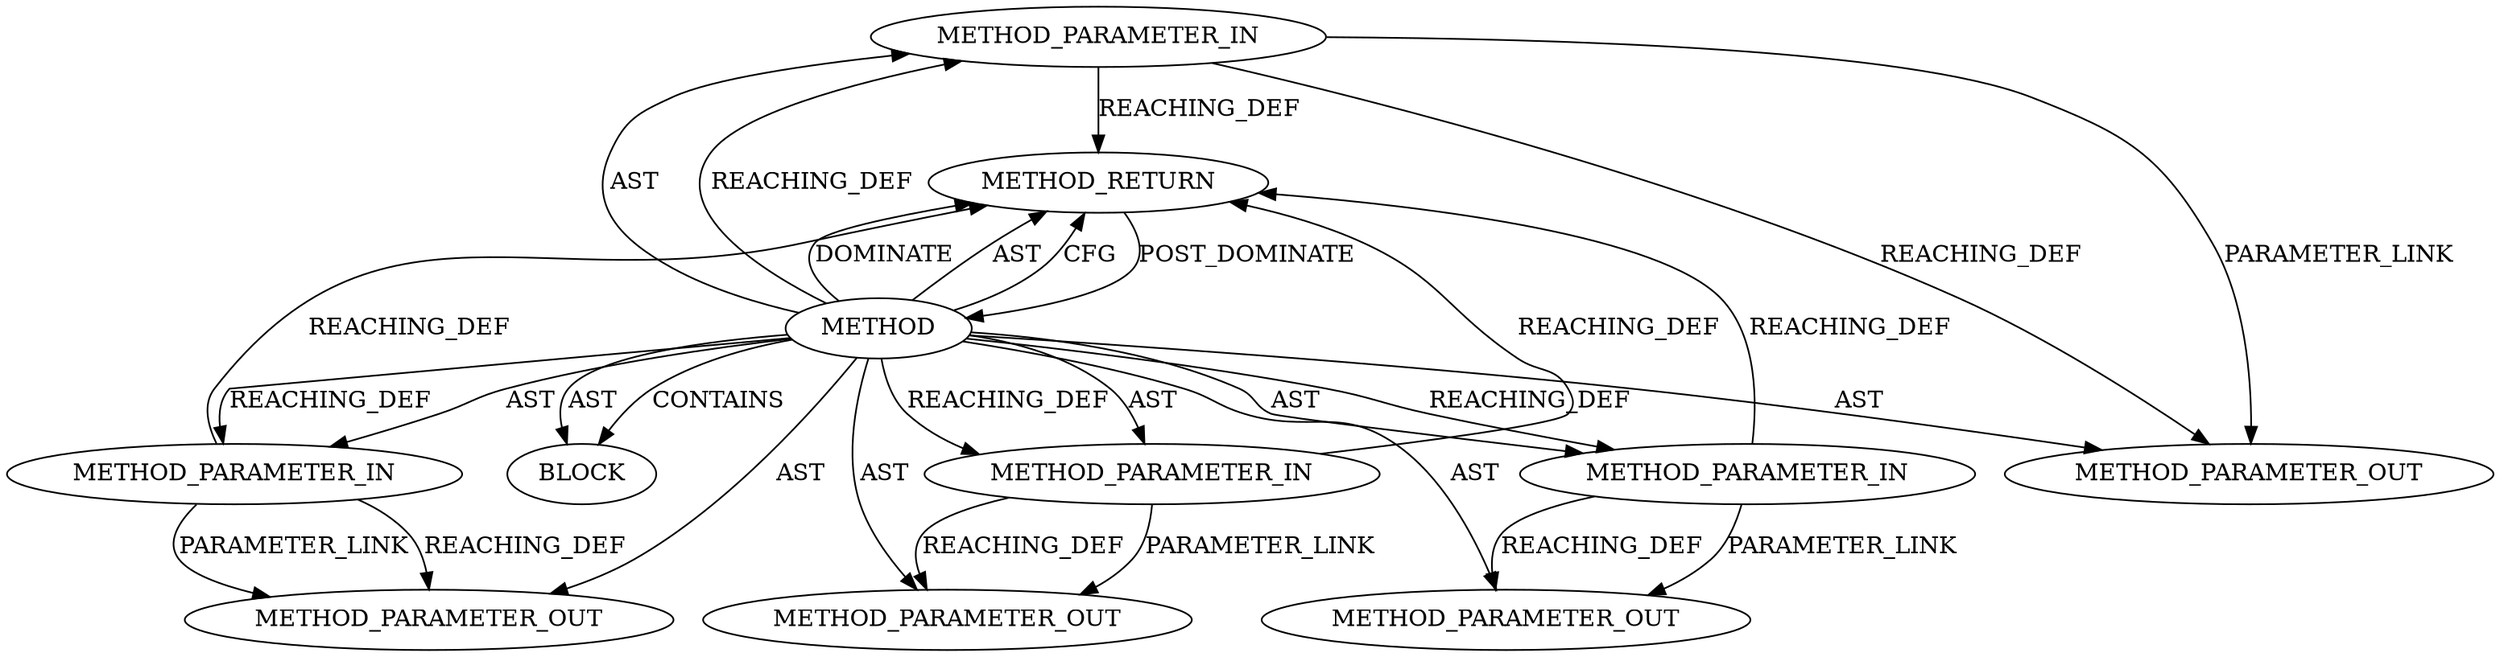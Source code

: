 digraph {
  20720 [label=METHOD_PARAMETER_IN ORDER=4 CODE="p4" IS_VARIADIC=false TYPE_FULL_NAME="ANY" EVALUATION_STRATEGY="BY_VALUE" INDEX=4 NAME="p4"]
  22289 [label=METHOD_PARAMETER_OUT ORDER=2 CODE="p2" IS_VARIADIC=false TYPE_FULL_NAME="ANY" EVALUATION_STRATEGY="BY_VALUE" INDEX=2 NAME="p2"]
  20721 [label=BLOCK ORDER=1 ARGUMENT_INDEX=1 CODE="<empty>" TYPE_FULL_NAME="ANY"]
  22290 [label=METHOD_PARAMETER_OUT ORDER=3 CODE="p3" IS_VARIADIC=false TYPE_FULL_NAME="ANY" EVALUATION_STRATEGY="BY_VALUE" INDEX=3 NAME="p3"]
  20722 [label=METHOD_RETURN ORDER=2 CODE="RET" TYPE_FULL_NAME="ANY" EVALUATION_STRATEGY="BY_VALUE"]
  22291 [label=METHOD_PARAMETER_OUT ORDER=4 CODE="p4" IS_VARIADIC=false TYPE_FULL_NAME="ANY" EVALUATION_STRATEGY="BY_VALUE" INDEX=4 NAME="p4"]
  20718 [label=METHOD_PARAMETER_IN ORDER=2 CODE="p2" IS_VARIADIC=false TYPE_FULL_NAME="ANY" EVALUATION_STRATEGY="BY_VALUE" INDEX=2 NAME="p2"]
  22288 [label=METHOD_PARAMETER_OUT ORDER=1 CODE="p1" IS_VARIADIC=false TYPE_FULL_NAME="ANY" EVALUATION_STRATEGY="BY_VALUE" INDEX=1 NAME="p1"]
  20717 [label=METHOD_PARAMETER_IN ORDER=1 CODE="p1" IS_VARIADIC=false TYPE_FULL_NAME="ANY" EVALUATION_STRATEGY="BY_VALUE" INDEX=1 NAME="p1"]
  20716 [label=METHOD AST_PARENT_TYPE="NAMESPACE_BLOCK" AST_PARENT_FULL_NAME="<global>" ORDER=0 CODE="<empty>" FULL_NAME="sk_msg_alloc" IS_EXTERNAL=true FILENAME="<empty>" SIGNATURE="" NAME="sk_msg_alloc"]
  20719 [label=METHOD_PARAMETER_IN ORDER=3 CODE="p3" IS_VARIADIC=false TYPE_FULL_NAME="ANY" EVALUATION_STRATEGY="BY_VALUE" INDEX=3 NAME="p3"]
  20716 -> 20721 [label=CONTAINS ]
  20716 -> 22288 [label=AST ]
  20718 -> 22289 [label=PARAMETER_LINK ]
  20716 -> 22291 [label=AST ]
  20716 -> 20720 [label=AST ]
  20716 -> 20720 [label=REACHING_DEF VARIABLE=""]
  20716 -> 20721 [label=AST ]
  20718 -> 20722 [label=REACHING_DEF VARIABLE="p2"]
  20716 -> 20719 [label=REACHING_DEF VARIABLE=""]
  20716 -> 22289 [label=AST ]
  20719 -> 22290 [label=PARAMETER_LINK ]
  20716 -> 20722 [label=DOMINATE ]
  20717 -> 22288 [label=PARAMETER_LINK ]
  20718 -> 22289 [label=REACHING_DEF VARIABLE="p2"]
  20716 -> 22290 [label=AST ]
  20716 -> 20717 [label=AST ]
  20717 -> 20722 [label=REACHING_DEF VARIABLE="p1"]
  20722 -> 20716 [label=POST_DOMINATE ]
  20720 -> 20722 [label=REACHING_DEF VARIABLE="p4"]
  20716 -> 20722 [label=AST ]
  20716 -> 20719 [label=AST ]
  20720 -> 22291 [label=PARAMETER_LINK ]
  20716 -> 20717 [label=REACHING_DEF VARIABLE=""]
  20716 -> 20722 [label=CFG ]
  20719 -> 22290 [label=REACHING_DEF VARIABLE="p3"]
  20716 -> 20718 [label=REACHING_DEF VARIABLE=""]
  20717 -> 22288 [label=REACHING_DEF VARIABLE="p1"]
  20716 -> 20718 [label=AST ]
  20720 -> 22291 [label=REACHING_DEF VARIABLE="p4"]
  20719 -> 20722 [label=REACHING_DEF VARIABLE="p3"]
}
